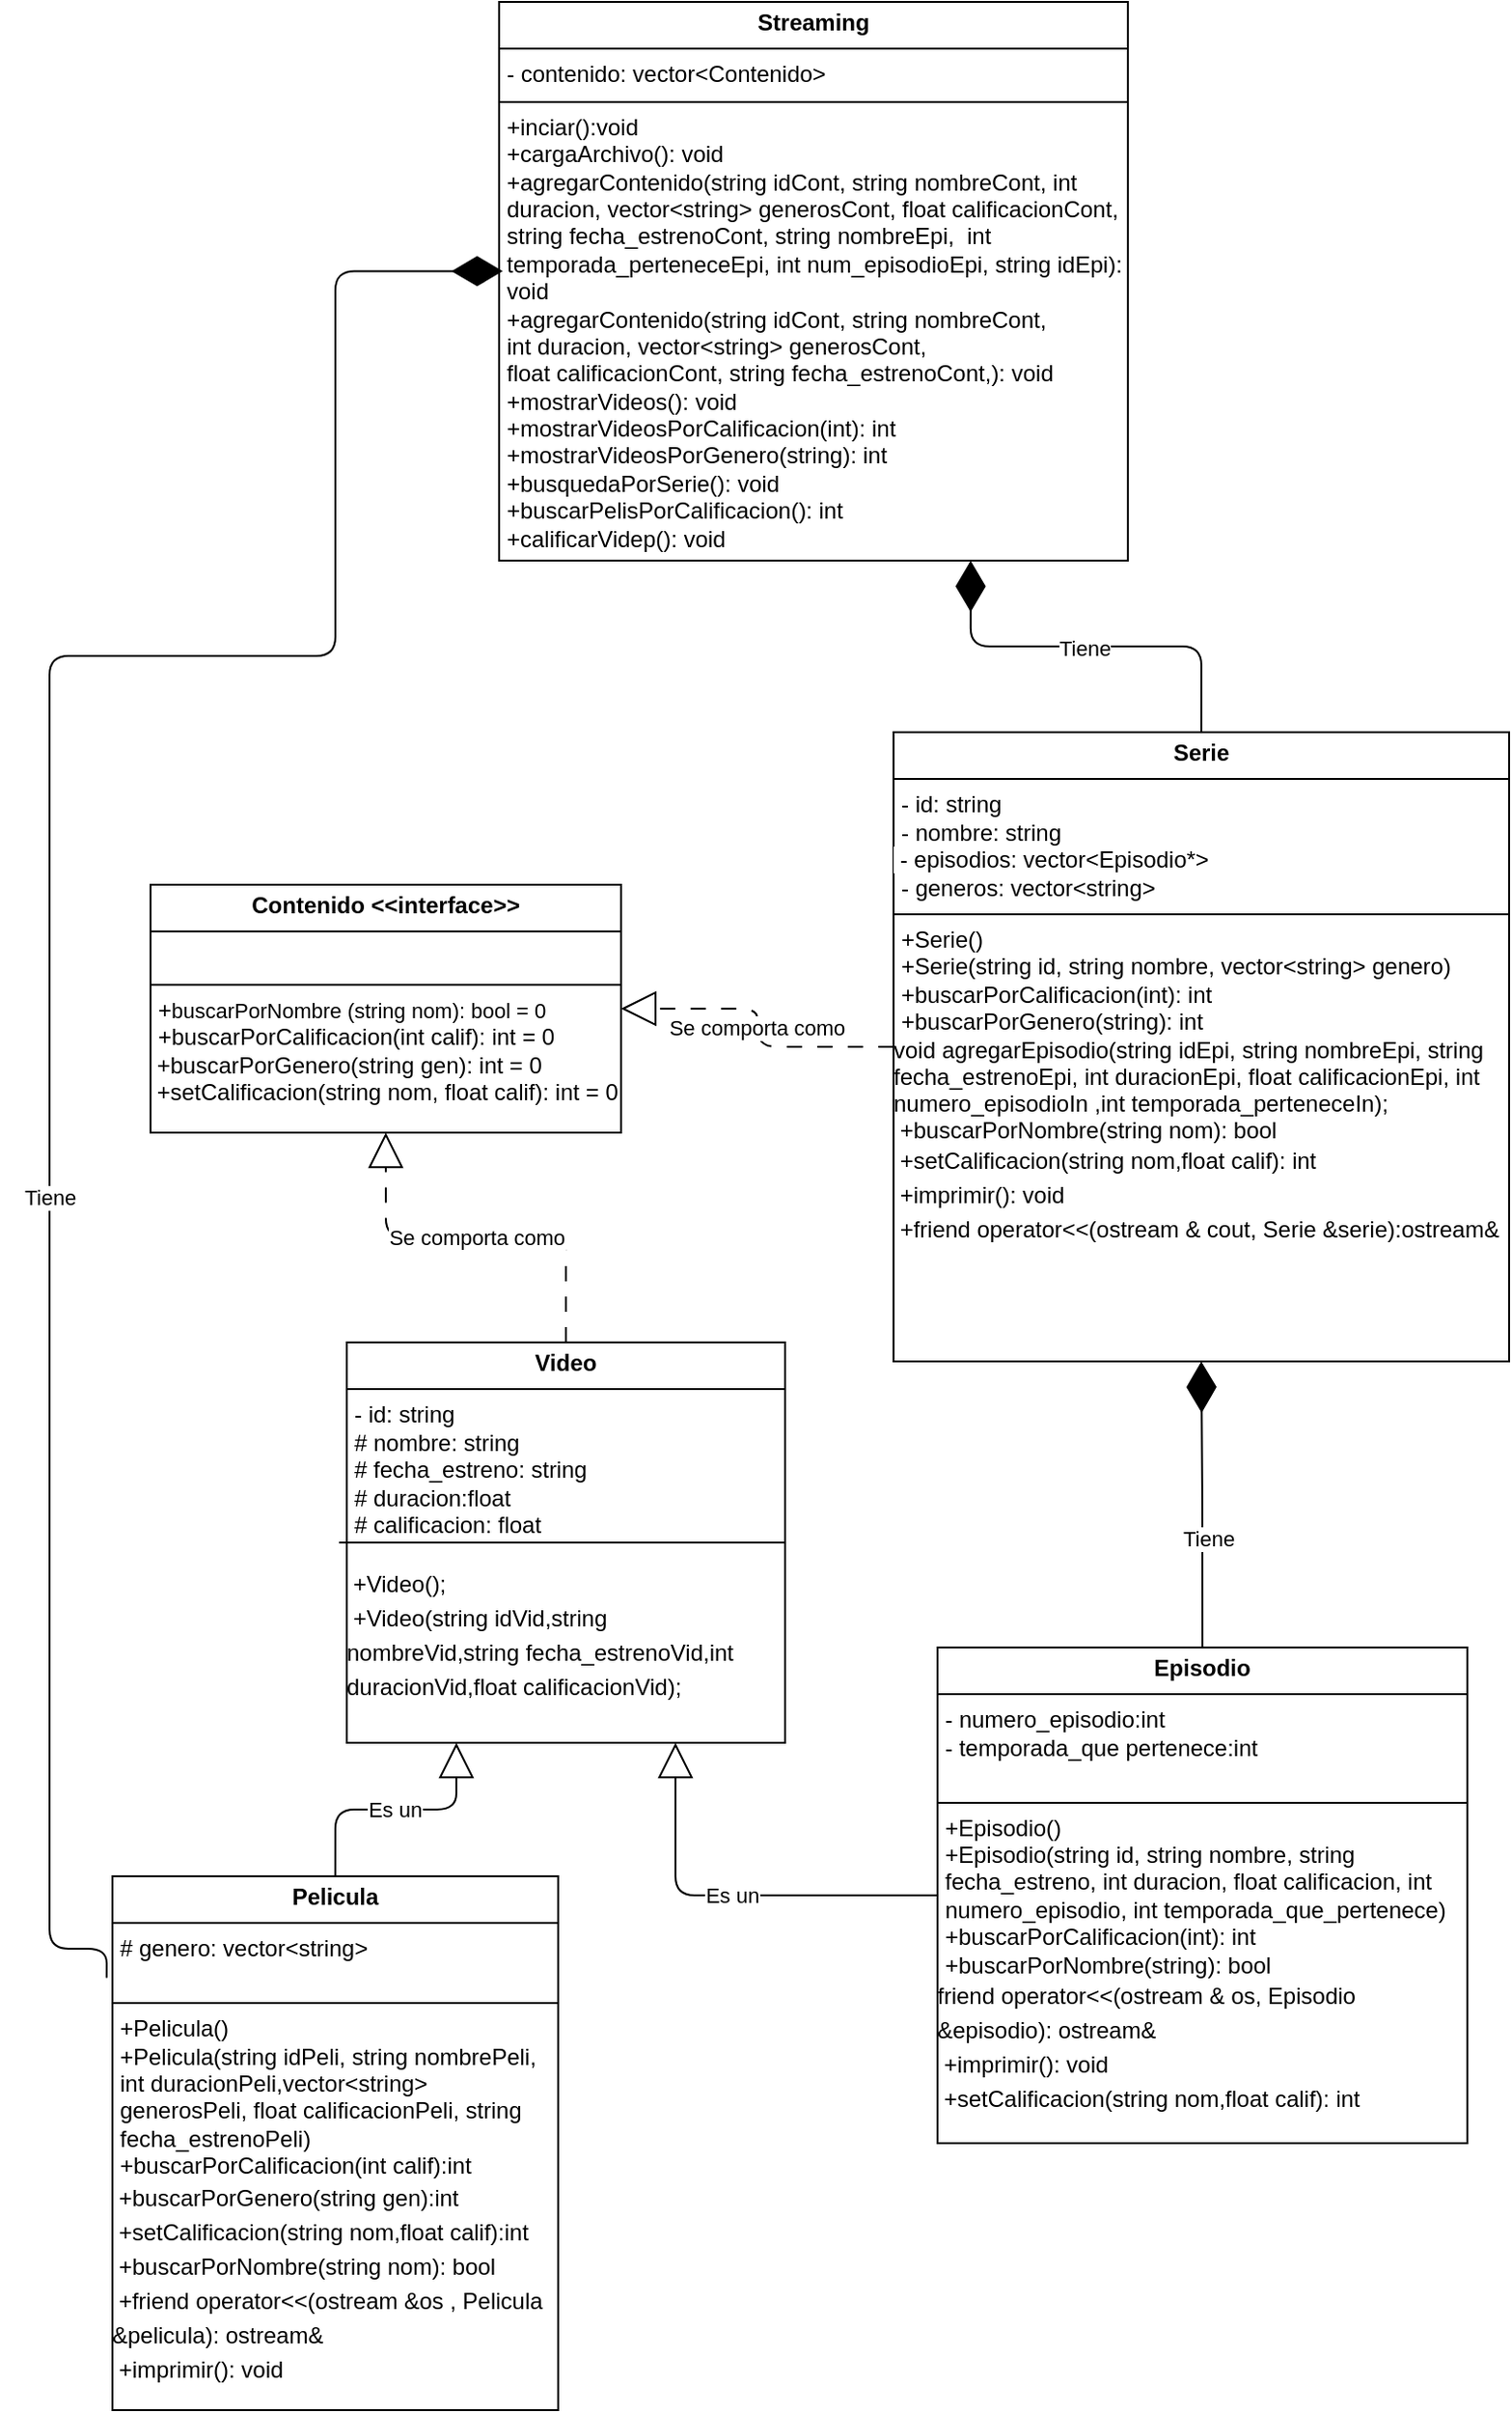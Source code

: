 <mxfile>
    <diagram id="llVbQPL0XXEiWHt-szTH" name="Page-1">
        <mxGraphModel dx="1829" dy="2380" grid="1" gridSize="10" guides="1" tooltips="1" connect="1" arrows="1" fold="1" page="1" pageScale="1" pageWidth="827" pageHeight="1169" math="0" shadow="0">
            <root>
                <mxCell id="0"/>
                <mxCell id="1" parent="0"/>
                <mxCell id="2" value="&lt;p style=&quot;margin:0px;margin-top:4px;text-align:center;&quot;&gt;&lt;b&gt;Streaming&lt;/b&gt;&lt;/p&gt;&lt;hr size=&quot;1&quot; style=&quot;border-style:solid;&quot;&gt;&lt;p style=&quot;margin:0px;margin-left:4px;&quot;&gt;- contenido: vector&amp;lt;Contenido&amp;gt;&lt;/p&gt;&lt;hr size=&quot;1&quot; style=&quot;border-style:solid;&quot;&gt;&lt;p style=&quot;margin:0px;margin-left:4px;&quot;&gt;+inciar():void&lt;/p&gt;&lt;p style=&quot;margin:0px;margin-left:4px;&quot;&gt;+cargaArchivo(): void&lt;/p&gt;&lt;p style=&quot;margin:0px;margin-left:4px;&quot;&gt;+agregarContenido(&lt;font&gt;&lt;span style=&quot;font-family: Arial; font-kerning: none; -webkit-text-stroke-color: rgb(67, 192, 160);&quot; class=&quot;s1&quot;&gt;string&lt;/span&gt;&lt;span style=&quot;font-family: Arial; font-kerning: none; -webkit-text-stroke-color: rgb(193, 193, 193);&quot; class=&quot;s2&quot;&gt; &lt;/span&gt;&lt;span style=&quot;font-family: Arial; -webkit-text-stroke-color: rgb(142, 213, 255); font-kerning: none;&quot; class=&quot;s3&quot;&gt;idCont&lt;/span&gt;&lt;span style=&quot;font-family: Arial; font-kerning: none; -webkit-text-stroke-color: rgb(193, 193, 193);&quot; class=&quot;s2&quot;&gt;, &lt;/span&gt;&lt;span style=&quot;font-family: Arial; font-kerning: none; -webkit-text-stroke-color: rgb(67, 192, 160);&quot; class=&quot;s1&quot;&gt;string&lt;/span&gt;&lt;span style=&quot;font-family: Arial; font-kerning: none; -webkit-text-stroke-color: rgb(193, 193, 193);&quot; class=&quot;s2&quot;&gt; &lt;/span&gt;&lt;span style=&quot;font-family: Arial; -webkit-text-stroke-color: rgb(142, 213, 255); font-kerning: none;&quot; class=&quot;s3&quot;&gt;nombreCont&lt;/span&gt;&lt;span style=&quot;font-family: Arial; font-kerning: none; -webkit-text-stroke-color: rgb(193, 193, 193);&quot; class=&quot;s2&quot;&gt;, &lt;/span&gt;&lt;span style=&quot;font-family: Arial; font-kerning: none; -webkit-text-stroke-color: rgb(72, 139, 206);&quot; class=&quot;s4&quot;&gt;int&lt;/span&gt;&lt;span style=&quot;font-family: Arial; font-kerning: none; -webkit-text-stroke-color: rgb(193, 193, 193);&quot; class=&quot;s2&quot;&gt; &lt;/span&gt;&lt;span style=&quot;font-family: Arial; -webkit-text-stroke-color: rgb(142, 213, 255); font-kerning: none;&quot; class=&quot;s3&quot;&gt;duracion&lt;/span&gt;&lt;span style=&quot;font-family: Arial; font-kerning: none; -webkit-text-stroke-color: rgb(193, 193, 193);&quot; class=&quot;s2&quot;&gt;, &lt;/span&gt;&lt;span style=&quot;font-family: Arial; font-kerning: none; -webkit-text-stroke-color: rgb(67, 192, 160);&quot; class=&quot;s1&quot;&gt;vector&lt;/span&gt;&lt;span style=&quot;font-family: Arial; font-kerning: none; -webkit-text-stroke-color: rgb(193, 193, 193);&quot; class=&quot;s2&quot;&gt;&amp;lt;&lt;/span&gt;&lt;span style=&quot;font-family: Arial; font-kerning: none; -webkit-text-stroke-color: rgb(67, 192, 160);&quot; class=&quot;s1&quot;&gt;string&lt;/span&gt;&lt;span style=&quot;font-family: Arial; font-kerning: none; -webkit-text-stroke-color: rgb(193, 193, 193);&quot; class=&quot;s2&quot;&gt;&amp;gt; &lt;/span&gt;&lt;span style=&quot;font-family: Arial; -webkit-text-stroke-color: rgb(142, 213, 255); font-kerning: none;&quot; class=&quot;s3&quot;&gt;generosCont&lt;/span&gt;&lt;span style=&quot;font-family: Arial; font-kerning: none; -webkit-text-stroke-color: rgb(193, 193, 193);&quot; class=&quot;s2&quot;&gt;, &lt;/span&gt;&lt;span style=&quot;font-family: Arial; font-kerning: none; -webkit-text-stroke-color: rgb(72, 139, 206);&quot; class=&quot;s4&quot;&gt;float&lt;/span&gt;&lt;span style=&quot;font-family: Arial; font-kerning: none; -webkit-text-stroke-color: rgb(193, 193, 193);&quot; class=&quot;s2&quot;&gt; &lt;/span&gt;&lt;span style=&quot;font-family: Arial; -webkit-text-stroke-color: rgb(142, 213, 255); font-kerning: none;&quot; class=&quot;s3&quot;&gt;calificacionCont&lt;/span&gt;&lt;span style=&quot;font-family: Arial; font-kerning: none; -webkit-text-stroke-color: rgb(193, 193, 193);&quot; class=&quot;s2&quot;&gt;, &lt;/span&gt;&lt;span style=&quot;font-family: Arial; font-kerning: none; -webkit-text-stroke-color: rgb(67, 192, 160);&quot; class=&quot;s1&quot;&gt;string&lt;/span&gt;&lt;span style=&quot;font-family: Arial; font-kerning: none; -webkit-text-stroke-color: rgb(193, 193, 193);&quot; class=&quot;s2&quot;&gt; &lt;/span&gt;&lt;span style=&quot;font-family: Arial; -webkit-text-stroke-color: rgb(142, 213, 255); font-kerning: none;&quot; class=&quot;s3&quot;&gt;fecha_estrenoCont&lt;/span&gt;&lt;span style=&quot;font-family: Arial; font-kerning: none; -webkit-text-stroke-color: rgb(193, 193, 193);&quot; class=&quot;s2&quot;&gt;, &lt;/span&gt;&lt;span style=&quot;font-family: Arial; font-kerning: none; -webkit-text-stroke-color: rgb(67, 192, 160);&quot; class=&quot;s1&quot;&gt;string&lt;/span&gt;&lt;span style=&quot;font-family: Arial; font-kerning: none; -webkit-text-stroke-color: rgb(193, 193, 193);&quot; class=&quot;s2&quot;&gt; &lt;/span&gt;&lt;span style=&quot;font-family: Arial; -webkit-text-stroke-color: rgb(142, 213, 255); font-kerning: none;&quot; class=&quot;s3&quot;&gt;nombreEpi&lt;/span&gt;&lt;span style=&quot;font-family: Arial; font-kerning: none; -webkit-text-stroke-color: rgb(193, 193, 193);&quot; class=&quot;s2&quot;&gt;,&lt;span class=&quot;Apple-converted-space&quot;&gt;&amp;nbsp; &lt;/span&gt;&lt;/span&gt;&lt;span style=&quot;font-family: Arial; font-kerning: none; -webkit-text-stroke-color: rgb(72, 139, 206);&quot; class=&quot;s4&quot;&gt;int&lt;/span&gt;&lt;span style=&quot;font-family: Arial; font-kerning: none; -webkit-text-stroke-color: rgb(193, 193, 193);&quot; class=&quot;s2&quot;&gt; &lt;/span&gt;&lt;span style=&quot;font-family: Arial; -webkit-text-stroke-color: rgb(142, 213, 255); font-kerning: none;&quot; class=&quot;s3&quot;&gt;temporada_perteneceEpi&lt;/span&gt;&lt;span style=&quot;font-family: Arial; font-kerning: none; -webkit-text-stroke-color: rgb(193, 193, 193);&quot; class=&quot;s2&quot;&gt;, &lt;/span&gt;&lt;span style=&quot;font-family: Arial; font-kerning: none; -webkit-text-stroke-color: rgb(72, 139, 206);&quot; class=&quot;s4&quot;&gt;int&lt;/span&gt;&lt;span style=&quot;font-family: Arial; font-kerning: none; -webkit-text-stroke-color: rgb(193, 193, 193);&quot; class=&quot;s2&quot;&gt; &lt;/span&gt;&lt;span style=&quot;font-family: Arial; -webkit-text-stroke-color: rgb(142, 213, 255); font-kerning: none;&quot; class=&quot;s3&quot;&gt;num_episodioEpi&lt;/span&gt;&lt;span style=&quot;font-family: Arial; font-kerning: none; -webkit-text-stroke-color: rgb(193, 193, 193);&quot; class=&quot;s2&quot;&gt;, &lt;/span&gt;&lt;span style=&quot;font-family: Arial; font-kerning: none; -webkit-text-stroke-color: rgb(67, 192, 160);&quot; class=&quot;s1&quot;&gt;string&lt;/span&gt;&lt;span style=&quot;font-family: Arial; font-kerning: none; -webkit-text-stroke-color: rgb(193, 193, 193);&quot; class=&quot;s2&quot;&gt; &lt;/span&gt;&lt;span style=&quot;font-family: Arial; -webkit-text-stroke-color: rgb(142, 213, 255); font-kerning: none;&quot; class=&quot;s3&quot;&gt;idEpi&lt;/span&gt;&lt;/font&gt;&lt;span style=&quot;background-color: transparent; color: light-dark(rgb(0, 0, 0), rgb(255, 255, 255));&quot;&gt;): void&lt;/span&gt;&lt;/p&gt;&lt;p style=&quot;margin:0px;margin-left:4px;&quot;&gt;+agregarContenido(&lt;span style=&quot;font-family: Arial; font-kerning: none; -webkit-text-stroke-color: rgb(67, 192, 160);&quot; class=&quot;s1&quot;&gt;string&lt;/span&gt;&lt;span style=&quot;font-family: Arial; font-kerning: none; -webkit-text-stroke-color: rgb(193, 193, 193);&quot; class=&quot;s2&quot;&gt;&amp;nbsp;&lt;/span&gt;&lt;span style=&quot;font-family: Arial; -webkit-text-stroke-color: rgb(142, 213, 255); font-kerning: none;&quot; class=&quot;s3&quot;&gt;idCont&lt;/span&gt;&lt;span style=&quot;font-family: Arial; font-kerning: none; -webkit-text-stroke-color: rgb(193, 193, 193);&quot; class=&quot;s2&quot;&gt;,&amp;nbsp;&lt;/span&gt;&lt;span style=&quot;font-family: Arial; font-kerning: none; -webkit-text-stroke-color: rgb(67, 192, 160);&quot; class=&quot;s1&quot;&gt;string&lt;/span&gt;&lt;span style=&quot;font-family: Arial; font-kerning: none; -webkit-text-stroke-color: rgb(193, 193, 193);&quot; class=&quot;s2&quot;&gt;&amp;nbsp;&lt;/span&gt;&lt;span style=&quot;font-family: Arial; -webkit-text-stroke-color: rgb(142, 213, 255); font-kerning: none;&quot; class=&quot;s3&quot;&gt;nombreCont&lt;/span&gt;&lt;span style=&quot;font-family: Arial; font-kerning: none; -webkit-text-stroke-color: rgb(193, 193, 193);&quot; class=&quot;s2&quot;&gt;,&amp;nbsp;&lt;/span&gt;&lt;/p&gt;&lt;p style=&quot;margin:0px;margin-left:4px;&quot;&gt;&lt;span style=&quot;font-family: Arial; font-kerning: none; -webkit-text-stroke-color: rgb(72, 139, 206);&quot; class=&quot;s4&quot;&gt;int&lt;/span&gt;&lt;span style=&quot;font-family: Arial; font-kerning: none; -webkit-text-stroke-color: rgb(193, 193, 193);&quot; class=&quot;s2&quot;&gt;&amp;nbsp;&lt;/span&gt;&lt;span style=&quot;font-family: Arial; -webkit-text-stroke-color: rgb(142, 213, 255); font-kerning: none;&quot; class=&quot;s3&quot;&gt;duracion&lt;/span&gt;&lt;span style=&quot;font-family: Arial; font-kerning: none; -webkit-text-stroke-color: rgb(193, 193, 193);&quot; class=&quot;s2&quot;&gt;,&amp;nbsp;&lt;/span&gt;&lt;span style=&quot;font-family: Arial; font-kerning: none; -webkit-text-stroke-color: rgb(67, 192, 160);&quot; class=&quot;s1&quot;&gt;vector&lt;/span&gt;&lt;span style=&quot;font-family: Arial; font-kerning: none; -webkit-text-stroke-color: rgb(193, 193, 193);&quot; class=&quot;s2&quot;&gt;&amp;lt;&lt;/span&gt;&lt;span style=&quot;font-family: Arial; font-kerning: none; -webkit-text-stroke-color: rgb(67, 192, 160);&quot; class=&quot;s1&quot;&gt;string&lt;/span&gt;&lt;span style=&quot;font-family: Arial; font-kerning: none; -webkit-text-stroke-color: rgb(193, 193, 193);&quot; class=&quot;s2&quot;&gt;&amp;gt;&amp;nbsp;&lt;/span&gt;&lt;span style=&quot;font-family: Arial; -webkit-text-stroke-color: rgb(142, 213, 255); font-kerning: none;&quot; class=&quot;s3&quot;&gt;generosCont&lt;/span&gt;&lt;span style=&quot;font-family: Arial; font-kerning: none; -webkit-text-stroke-color: rgb(193, 193, 193);&quot; class=&quot;s2&quot;&gt;,&amp;nbsp;&lt;/span&gt;&lt;/p&gt;&lt;p style=&quot;margin:0px;margin-left:4px;&quot;&gt;&lt;span style=&quot;font-family: Arial; font-kerning: none; -webkit-text-stroke-color: rgb(72, 139, 206);&quot; class=&quot;s4&quot;&gt;float&lt;/span&gt;&lt;span style=&quot;font-family: Arial; font-kerning: none; -webkit-text-stroke-color: rgb(193, 193, 193);&quot; class=&quot;s2&quot;&gt;&amp;nbsp;&lt;/span&gt;&lt;span style=&quot;font-family: Arial; -webkit-text-stroke-color: rgb(142, 213, 255); font-kerning: none;&quot; class=&quot;s3&quot;&gt;calificacionCont&lt;/span&gt;&lt;span style=&quot;font-family: Arial; font-kerning: none; -webkit-text-stroke-color: rgb(193, 193, 193);&quot; class=&quot;s2&quot;&gt;,&amp;nbsp;&lt;/span&gt;&lt;span style=&quot;font-family: Arial; font-kerning: none; -webkit-text-stroke-color: rgb(67, 192, 160);&quot; class=&quot;s1&quot;&gt;string&lt;/span&gt;&lt;span style=&quot;font-family: Arial; font-kerning: none; -webkit-text-stroke-color: rgb(193, 193, 193);&quot; class=&quot;s2&quot;&gt;&amp;nbsp;&lt;/span&gt;&lt;span style=&quot;font-family: Arial; -webkit-text-stroke-color: rgb(142, 213, 255); font-kerning: none;&quot; class=&quot;s3&quot;&gt;fecha_estrenoCont&lt;/span&gt;&lt;span style=&quot;font-family: Arial; font-kerning: none; -webkit-text-stroke-color: rgb(193, 193, 193);&quot; class=&quot;s2&quot;&gt;,&lt;/span&gt;&lt;span style=&quot;background-color: transparent; color: light-dark(rgb(0, 0, 0), rgb(255, 255, 255));&quot;&gt;): void&lt;/span&gt;&lt;/p&gt;&lt;p style=&quot;margin:0px;margin-left:4px;&quot;&gt;+mostrarVideos(): void&lt;/p&gt;&lt;p style=&quot;margin:0px;margin-left:4px;&quot;&gt;+mostrarVideosPorCalificacion(int): int&amp;nbsp;&lt;/p&gt;&lt;p style=&quot;margin:0px;margin-left:4px;&quot;&gt;+mostrarVideosPorGenero(string): int&amp;nbsp;&lt;/p&gt;&lt;p style=&quot;margin:0px;margin-left:4px;&quot;&gt;+busquedaPorSerie(): void&lt;/p&gt;&lt;p style=&quot;margin:0px;margin-left:4px;&quot;&gt;+buscarPelisPorCalificacion(): int&lt;/p&gt;&lt;p style=&quot;margin:0px;margin-left:4px;&quot;&gt;&lt;span style=&quot;background-color: transparent; color: light-dark(rgb(0, 0, 0), rgb(255, 255, 255));&quot;&gt;+calificarVidep(): void&lt;/span&gt;&lt;/p&gt;" style="verticalAlign=top;align=left;overflow=fill;html=1;whiteSpace=wrap;" vertex="1" parent="1">
                    <mxGeometry x="262.91" y="-133" width="330" height="293" as="geometry"/>
                </mxCell>
                <mxCell id="3" value="&lt;p style=&quot;margin:0px;margin-top:4px;text-align:center;&quot;&gt;&lt;b style=&quot;background-color: light-dark(#ffffff, var(--ge-dark-color, #121212));&quot;&gt;Serie&lt;/b&gt;&lt;/p&gt;&lt;hr size=&quot;1&quot; style=&quot;border-style:solid;&quot;&gt;&lt;p style=&quot;margin: 0px 0px 0px 4px;&quot;&gt;&lt;span style=&quot;background-color: light-dark(#ffffff, var(--ge-dark-color, #121212));&quot;&gt;- id: string&lt;/span&gt;&lt;/p&gt;&lt;p style=&quot;margin: 0px 0px 0px 4px;&quot;&gt;&lt;span style=&quot;background-color: light-dark(#ffffff, var(--ge-dark-color, #121212));&quot;&gt;- nombre: string&lt;/span&gt;&lt;/p&gt;&lt;span style=&quot;background-color: light-dark(#ffffff, var(--ge-dark-color, #121212));&quot;&gt;&amp;nbsp;- episodios: vector&amp;lt;Episodio*&amp;gt;&lt;/span&gt;&lt;div&gt;&lt;p style=&quot;margin: 0px 0px 0px 4px;&quot;&gt;&lt;span style=&quot;background-color: light-dark(#ffffff, var(--ge-dark-color, #121212));&quot;&gt;- generos: vector&amp;lt;string&amp;gt;&lt;/span&gt;&lt;/p&gt;&lt;p style=&quot;margin: 0px 0px 0px 4px;&quot;&gt;&lt;span style=&quot;color: rgb(63, 63, 63); background-color: light-dark(#ffffff, var(--ge-dark-color, #121212));&quot;&gt;&lt;/span&gt;&lt;/p&gt;&lt;hr size=&quot;1&quot; style=&quot;border-style:solid;&quot;&gt;&lt;p style=&quot;margin:0px;margin-left:4px;&quot;&gt;&lt;span style=&quot;background-color: light-dark(#ffffff, var(--ge-dark-color, #121212));&quot;&gt;+Serie()&lt;/span&gt;&lt;/p&gt;&lt;p style=&quot;margin:0px;margin-left:4px;&quot;&gt;&lt;span style=&quot;background-color: light-dark(#ffffff, var(--ge-dark-color, #121212));&quot;&gt;+Serie(string id, string nombre, vector&amp;lt;string&amp;gt; genero)&lt;/span&gt;&lt;/p&gt;&lt;p style=&quot;margin:0px;margin-left:4px;&quot;&gt;&lt;span style=&quot;background-color: light-dark(#ffffff, var(--ge-dark-color, #121212));&quot;&gt;+buscarPor&lt;/span&gt;Calificacion(int): int&lt;/p&gt;&lt;p style=&quot;margin:0px;margin-left:4px;&quot;&gt;+buscarPorGenero(string): int&lt;/p&gt;&lt;p style=&quot;margin: 0px; font-variant-numeric: normal; font-variant-east-asian: normal; font-variant-alternates: normal; font-size-adjust: none; font-kerning: auto; font-optical-sizing: auto; font-feature-settings: normal; font-variation-settings: normal; font-variant-position: normal; font-variant-emoji: normal; font-stretch: normal; line-height: normal; -webkit-text-stroke-color: rgb(140, 211, 254);&quot; class=&quot;p1&quot;&gt;&lt;span style=&quot;font-kerning: none; -webkit-text-stroke-color: rgb(70, 137, 204);&quot; class=&quot;s1&quot;&gt;void&lt;/span&gt;&lt;span style=&quot;font-kerning: none; -webkit-text-stroke-color: rgb(193, 193, 193);&quot; class=&quot;s2&quot;&gt; &lt;/span&gt;&lt;span style=&quot;font-kerning: none; -webkit-text-stroke-color: rgb(212, 214, 154);&quot; class=&quot;s3&quot;&gt;agregarEpisodio&lt;/span&gt;&lt;span style=&quot;font-kerning: none; -webkit-text-stroke-color: rgb(193, 193, 193);&quot; class=&quot;s2&quot;&gt;(&lt;/span&gt;&lt;span style=&quot;font-kerning: none; -webkit-text-stroke-color: rgb(67, 192, 160);&quot; class=&quot;s4&quot;&gt;string&lt;/span&gt;&lt;span style=&quot;font-kerning: none; -webkit-text-stroke-color: rgb(193, 193, 193);&quot; class=&quot;s2&quot;&gt; &lt;/span&gt;&lt;span style=&quot;font-kerning: none;&quot; class=&quot;s5&quot;&gt;idEpi&lt;/span&gt;&lt;span style=&quot;font-kerning: none; -webkit-text-stroke-color: rgb(193, 193, 193);&quot; class=&quot;s2&quot;&gt;, &lt;/span&gt;&lt;span style=&quot;font-kerning: none; -webkit-text-stroke-color: rgb(67, 192, 160);&quot; class=&quot;s4&quot;&gt;string&lt;/span&gt;&lt;span style=&quot;font-kerning: none; -webkit-text-stroke-color: rgb(193, 193, 193);&quot; class=&quot;s2&quot;&gt; &lt;/span&gt;&lt;span style=&quot;font-kerning: none;&quot; class=&quot;s5&quot;&gt;nombreEpi&lt;/span&gt;&lt;span style=&quot;font-kerning: none; -webkit-text-stroke-color: rgb(193, 193, 193);&quot; class=&quot;s2&quot;&gt;, &lt;/span&gt;&lt;span style=&quot;font-kerning: none; -webkit-text-stroke-color: rgb(67, 192, 160);&quot; class=&quot;s4&quot;&gt;string&lt;/span&gt;&lt;span style=&quot;font-kerning: none; -webkit-text-stroke-color: rgb(193, 193, 193);&quot; class=&quot;s2&quot;&gt; &lt;/span&gt;&lt;span style=&quot;font-kerning: none;&quot; class=&quot;s5&quot;&gt;fecha_estrenoEpi&lt;/span&gt;&lt;span style=&quot;font-kerning: none; -webkit-text-stroke-color: rgb(193, 193, 193);&quot; class=&quot;s2&quot;&gt;, &lt;/span&gt;&lt;span style=&quot;font-kerning: none; -webkit-text-stroke-color: rgb(70, 137, 204);&quot; class=&quot;s1&quot;&gt;int&lt;/span&gt;&lt;span style=&quot;font-kerning: none; -webkit-text-stroke-color: rgb(193, 193, 193);&quot; class=&quot;s2&quot;&gt; &lt;/span&gt;&lt;span style=&quot;font-kerning: none;&quot; class=&quot;s5&quot;&gt;duracionEpi&lt;/span&gt;&lt;span style=&quot;font-kerning: none; -webkit-text-stroke-color: rgb(193, 193, 193);&quot; class=&quot;s2&quot;&gt;, &lt;/span&gt;&lt;span style=&quot;font-kerning: none; -webkit-text-stroke-color: rgb(70, 137, 204);&quot; class=&quot;s1&quot;&gt;float&lt;/span&gt;&lt;span style=&quot;font-kerning: none; -webkit-text-stroke-color: rgb(193, 193, 193);&quot; class=&quot;s2&quot;&gt; &lt;/span&gt;&lt;span style=&quot;font-kerning: none;&quot; class=&quot;s5&quot;&gt;calificacionEpi&lt;/span&gt;&lt;span style=&quot;font-kerning: none; -webkit-text-stroke-color: rgb(193, 193, 193);&quot; class=&quot;s2&quot;&gt;, &lt;/span&gt;&lt;span style=&quot;font-kerning: none; -webkit-text-stroke-color: rgb(70, 137, 204);&quot; class=&quot;s1&quot;&gt;int&lt;/span&gt;&lt;span style=&quot;font-kerning: none; -webkit-text-stroke-color: rgb(193, 193, 193);&quot; class=&quot;s2&quot;&gt; &lt;/span&gt;&lt;span style=&quot;font-kerning: none;&quot; class=&quot;s5&quot;&gt;numero_episodioIn&lt;/span&gt;&lt;span style=&quot;font-kerning: none; -webkit-text-stroke-color: rgb(193, 193, 193);&quot; class=&quot;s2&quot;&gt; ,&lt;/span&gt;&lt;span style=&quot;font-kerning: none; -webkit-text-stroke-color: rgb(70, 137, 204);&quot; class=&quot;s1&quot;&gt;int&lt;/span&gt;&lt;span style=&quot;font-kerning: none; -webkit-text-stroke-color: rgb(193, 193, 193);&quot; class=&quot;s2&quot;&gt; &lt;/span&gt;&lt;span style=&quot;font-kerning: none;&quot; class=&quot;s5&quot;&gt;temporada_perteneceIn&lt;/span&gt;&lt;span style=&quot;font-kerning: none; -webkit-text-stroke-color: rgb(193, 193, 193);&quot; class=&quot;s2&quot;&gt;);&lt;/span&gt;&lt;/p&gt;&lt;p style=&quot;margin: 0px; font-variant-numeric: normal; font-variant-east-asian: normal; font-variant-alternates: normal; font-size-adjust: none; font-kerning: auto; font-optical-sizing: auto; font-feature-settings: normal; font-variation-settings: normal; font-variant-position: normal; font-variant-emoji: normal; font-stretch: normal; line-height: normal; -webkit-text-stroke-color: rgb(140, 211, 254);&quot; class=&quot;p1&quot;&gt;&lt;span style=&quot;-webkit-text-stroke-color: rgb(71, 71, 71);&quot;&gt;&amp;nbsp;+buscarPorNombre(string nom): bool&lt;/span&gt;&lt;/p&gt;&lt;div style=&quot;line-height: 18px;&quot;&gt;&lt;div style=&quot;&quot;&gt;&amp;nbsp;+setCalificacion(string nom,float calif): int&lt;/div&gt;&lt;div style=&quot;&quot;&gt;&amp;nbsp;+imprimir(): void&lt;/div&gt;&lt;div style=&quot;&quot;&gt;&amp;nbsp;+friend operator&amp;lt;&amp;lt;(ostream &amp;amp; cout, Serie &amp;amp;serie):&lt;span style=&quot;background-color: transparent; color: light-dark(rgb(0, 0, 0), rgb(255, 255, 255));&quot;&gt;ostream&lt;/span&gt;&lt;span style=&quot;background-color: transparent; color: light-dark(rgb(0, 0, 0), rgb(255, 255, 255));&quot;&gt;&amp;amp;&lt;/span&gt;&lt;span style=&quot;background-color: transparent; color: light-dark(rgb(0, 0, 0), rgb(255, 255, 255));&quot;&gt;&amp;nbsp;&lt;/span&gt;&lt;/div&gt;&lt;/div&gt;&lt;/div&gt;" style="verticalAlign=top;align=left;overflow=fill;html=1;whiteSpace=wrap;" vertex="1" parent="1">
                    <mxGeometry x="469.91" y="250" width="323.09" height="330" as="geometry"/>
                </mxCell>
                <mxCell id="4" value="&lt;p style=&quot;margin:0px;margin-top:4px;text-align:center;&quot;&gt;&lt;b&gt;Pelicula&lt;/b&gt;&lt;/p&gt;&lt;hr size=&quot;1&quot; style=&quot;border-style:solid;&quot;&gt;&lt;p style=&quot;margin: 0px 0px 0px 4px;&quot;&gt;# genero: vector&amp;lt;string&amp;gt;&lt;/p&gt;&lt;div&gt;&lt;br&gt;&lt;/div&gt;&lt;hr size=&quot;1&quot; style=&quot;border-style:solid;&quot;&gt;&lt;p style=&quot;margin:0px;margin-left:4px;&quot;&gt;&lt;/p&gt;&lt;p style=&quot;margin:0px;margin-left:4px;&quot;&gt;+Pelicula()&lt;/p&gt;&lt;p style=&quot;margin:0px;margin-left:4px;&quot;&gt;+Pelicula(string idPeli, string nombrePeli, int duracionPeli,vector&amp;lt;string&amp;gt; generosPeli, float calificacionPeli, string fecha_estrenoPeli)&lt;/p&gt;&lt;p style=&quot;margin:0px;margin-left:4px;&quot;&gt;+buscarPorCalificacion(int calif):&lt;span style=&quot;background-color: transparent; color: light-dark(rgb(0, 0, 0), rgb(255, 255, 255));&quot;&gt;int&lt;/span&gt;&lt;span style=&quot;background-color: transparent; color: light-dark(rgb(0, 0, 0), rgb(255, 255, 255));&quot;&gt;&amp;nbsp;&lt;/span&gt;&lt;/p&gt;&lt;div style=&quot;line-height: 18px;&quot;&gt;&lt;div style=&quot;&quot;&gt;&amp;nbsp;+buscarPorGenero(string gen):&lt;span style=&quot;background-color: transparent; color: light-dark(rgb(0, 0, 0), rgb(255, 255, 255));&quot;&gt;int&lt;/span&gt;&lt;/div&gt;&lt;div style=&quot;&quot;&gt;&amp;nbsp;+setCalificacion(string nom,float calif):&lt;span style=&quot;background-color: transparent; color: light-dark(rgb(0, 0, 0), rgb(255, 255, 255));&quot;&gt;int&lt;/span&gt;&lt;span style=&quot;background-color: transparent; color: light-dark(rgb(0, 0, 0), rgb(255, 255, 255));&quot;&gt;&amp;nbsp;&lt;/span&gt;&lt;/div&gt;&lt;div style=&quot;&quot;&gt;&amp;nbsp;+buscarPorNombre(string nom):&lt;span style=&quot;background-color: transparent; color: light-dark(rgb(0, 0, 0), rgb(255, 255, 255));&quot;&gt;&amp;nbsp;bool&lt;/span&gt;&lt;/div&gt;&lt;div style=&quot;&quot;&gt;    &amp;nbsp;+friend&amp;nbsp;operator&amp;lt;&amp;lt;(ostream &amp;amp;os , Pelicula &amp;amp;pelicula):&amp;nbsp;&lt;span style=&quot;background-color: transparent; color: light-dark(rgb(0, 0, 0), rgb(255, 255, 255));&quot;&gt;ostream&lt;/span&gt;&lt;span style=&quot;background-color: transparent; color: light-dark(rgb(0, 0, 0), rgb(255, 255, 255));&quot;&gt;&amp;amp;&lt;/span&gt;&lt;/div&gt;&lt;div style=&quot;&quot;&gt;&lt;div style=&quot;line-height: 18px;&quot;&gt;&lt;div style=&quot;&quot;&gt;&amp;nbsp;+imprimir():&lt;span style=&quot;background-color: transparent; color: light-dark(rgb(0, 0, 0), rgb(255, 255, 255));&quot;&gt;&amp;nbsp;void&lt;/span&gt;&lt;/div&gt;&lt;div style=&quot;color: rgb(204, 204, 204); font-family: Menlo, Monaco, &amp;quot;Courier New&amp;quot;, monospace; white-space: pre; background-color: rgb(31, 31, 31);&quot;&gt;&lt;/div&gt;&lt;/div&gt;&lt;/div&gt;&lt;div style=&quot;color: rgb(204, 204, 204); font-family: Menlo, Monaco, &amp;quot;Courier New&amp;quot;, monospace; white-space: pre; background-color: rgb(31, 31, 31);&quot;&gt;&lt;/div&gt;&lt;/div&gt;" style="verticalAlign=top;align=left;overflow=fill;html=1;whiteSpace=wrap;" vertex="1" parent="1">
                    <mxGeometry x="60" y="850" width="233.91" height="280" as="geometry"/>
                </mxCell>
                <mxCell id="5" value="&lt;p style=&quot;margin: 4px 0px 0px; text-align: center;&quot;&gt;&lt;b&gt;Episodio&lt;/b&gt;&lt;/p&gt;&lt;hr size=&quot;1&quot; style=&quot;border-style:solid;&quot;&gt;&lt;p style=&quot;margin:0px;margin-left:4px;&quot;&gt;&lt;span style=&quot;background-color: transparent;&quot;&gt;- numero_episodio:int&lt;/span&gt;&lt;/p&gt;&lt;p style=&quot;margin:0px;margin-left:4px;&quot;&gt;- temporada_que pertenece:int&lt;/p&gt;&lt;p style=&quot;margin: 0px 0px 0px 4px;&quot;&gt;&lt;br&gt;&lt;/p&gt;&lt;hr size=&quot;1&quot; style=&quot;border-style:solid;&quot;&gt;&lt;p style=&quot;margin:0px;margin-left:4px;&quot;&gt;+Episodio()&lt;/p&gt;&lt;p style=&quot;margin:0px;margin-left:4px;&quot;&gt;+Episodio(string id, string nombre, string fecha_estreno, int duracion, float calificacion, int numero_episodio, int temporada_que_pertenece)&lt;/p&gt;&lt;p style=&quot;margin:0px;margin-left:4px;&quot;&gt;+buscarPorCalificacion(int): int&lt;/p&gt;&lt;p style=&quot;margin:0px;margin-left:4px;&quot;&gt;+buscarPorNombre(string):&lt;span style=&quot;background-color: transparent; color: light-dark(rgb(0, 0, 0), rgb(255, 255, 255));&quot;&gt;&amp;nbsp;bool&lt;/span&gt;&lt;/p&gt;&lt;div style=&quot;line-height: 18px;&quot;&gt;&lt;div style=&quot;&quot;&gt;    friend operator&amp;lt;&amp;lt;(ostream &amp;amp; os, Episodio &amp;amp;episodio):&amp;nbsp;&lt;span style=&quot;background-color: transparent; color: light-dark(rgb(0, 0, 0), rgb(255, 255, 255));&quot;&gt;ostream&amp;amp;&lt;/span&gt;&lt;/div&gt;&lt;div style=&quot;&quot;&gt;&amp;nbsp;+imprimir():&lt;span style=&quot;background-color: transparent; color: light-dark(rgb(0, 0, 0), rgb(255, 255, 255));&quot;&gt;&amp;nbsp;void&lt;/span&gt;&lt;/div&gt;&lt;div style=&quot;&quot;&gt;&amp;nbsp;+setCalificacion(string nom,float calif):&lt;span style=&quot;background-color: transparent; color: light-dark(rgb(0, 0, 0), rgb(255, 255, 255));&quot;&gt;&amp;nbsp;int&lt;/span&gt;&lt;/div&gt;&lt;/div&gt;" style="verticalAlign=top;align=left;overflow=fill;html=1;whiteSpace=wrap;" vertex="1" parent="1">
                    <mxGeometry x="493" y="730" width="278.09" height="260" as="geometry"/>
                </mxCell>
                <mxCell id="6" value="" style="endArrow=diamondThin;endFill=1;endSize=24;html=1;entryX=0.006;entryY=0.482;entryDx=0;entryDy=0;exitX=-0.013;exitY=0.19;exitDx=0;exitDy=0;edgeStyle=orthogonalEdgeStyle;exitPerimeter=0;fontFamily=Helvetica;entryPerimeter=0;" edge="1" parent="1" source="4" target="2">
                    <mxGeometry width="160" relative="1" as="geometry">
                        <mxPoint x="-8.915" y="710.98" as="sourcePoint"/>
                        <mxPoint x="262.91" y="210" as="targetPoint"/>
                        <Array as="points">
                            <mxPoint x="27" y="888"/>
                            <mxPoint x="27" y="210"/>
                            <mxPoint x="177" y="210"/>
                            <mxPoint x="177" y="8"/>
                        </Array>
                    </mxGeometry>
                </mxCell>
                <mxCell id="7" value="Tiene" style="edgeLabel;html=1;align=center;verticalAlign=middle;resizable=0;points=[];" connectable="0" vertex="1" parent="6">
                    <mxGeometry x="-0.245" relative="1" as="geometry">
                        <mxPoint as="offset"/>
                    </mxGeometry>
                </mxCell>
                <mxCell id="8" value="" style="endArrow=diamondThin;endFill=1;endSize=24;html=1;entryX=0.75;entryY=1;entryDx=0;entryDy=0;exitX=0.5;exitY=0;exitDx=0;exitDy=0;edgeStyle=orthogonalEdgeStyle;" edge="1" parent="1" source="3" target="2">
                    <mxGeometry width="160" relative="1" as="geometry">
                        <mxPoint x="274.91" y="400" as="sourcePoint"/>
                        <mxPoint x="355.91" y="160" as="targetPoint"/>
                    </mxGeometry>
                </mxCell>
                <mxCell id="9" value="Tiene" style="edgeLabel;html=1;align=center;verticalAlign=middle;resizable=0;points=[];" connectable="0" vertex="1" parent="8">
                    <mxGeometry x="0.014" y="1" relative="1" as="geometry">
                        <mxPoint as="offset"/>
                    </mxGeometry>
                </mxCell>
                <mxCell id="10" value="" style="endArrow=diamondThin;endFill=1;endSize=24;html=1;entryX=0.5;entryY=1;entryDx=0;entryDy=0;exitX=0.5;exitY=0;exitDx=0;exitDy=0;edgeStyle=orthogonalEdgeStyle;" edge="1" parent="1" source="5" target="3">
                    <mxGeometry width="160" relative="1" as="geometry">
                        <mxPoint x="332.91" y="730" as="sourcePoint"/>
                        <mxPoint x="652.91" y="570" as="targetPoint"/>
                    </mxGeometry>
                </mxCell>
                <mxCell id="11" value="Tiene" style="edgeLabel;html=1;align=center;verticalAlign=middle;resizable=0;points=[];" connectable="0" vertex="1" parent="10">
                    <mxGeometry x="-0.239" y="-3" relative="1" as="geometry">
                        <mxPoint as="offset"/>
                    </mxGeometry>
                </mxCell>
                <mxCell id="12" value="&lt;p style=&quot;margin:0px;margin-top:4px;text-align:center;&quot;&gt;&lt;b&gt;Video&lt;/b&gt;&lt;/p&gt;&lt;hr size=&quot;1&quot; style=&quot;border-style:solid;&quot;&gt;&lt;p style=&quot;margin:0px;margin-left:4px;&quot;&gt;&lt;/p&gt;&lt;p style=&quot;margin: 0px 0px 0px 4px;&quot;&gt;- id: string&lt;/p&gt;&lt;p style=&quot;margin: 0px 0px 0px 4px;&quot;&gt;# nombre: string&lt;/p&gt;&lt;p style=&quot;margin: 0px 0px 0px 4px;&quot;&gt;&lt;span&gt;&lt;font style=&quot;color: light-dark(rgb(0, 0, 0), rgb(255, 255, 255));&quot;&gt;# fecha_estreno: string&lt;/font&gt;&lt;/span&gt;&lt;/p&gt;&lt;p style=&quot;margin: 0px 0px 0px 4px;&quot;&gt;&lt;span style=&quot;color: rgb(63, 63, 63);&quot;&gt;&lt;font style=&quot;color: light-dark(rgb(0, 0, 0), rgb(255, 255, 255));&quot;&gt;# duracion:float&lt;/font&gt;&lt;/span&gt;&lt;/p&gt;&lt;p style=&quot;margin: 0px 0px 0px 4px;&quot;&gt;&lt;span style=&quot;background-color: transparent;&quot;&gt;# calificacion: float&lt;/span&gt;&lt;/p&gt;&lt;div&gt;&lt;br&gt;&lt;/div&gt;&lt;div&gt;&lt;div style=&quot;line-height: 18px;&quot;&gt;&lt;div style=&quot;&quot;&gt;&amp;nbsp;+Video();&lt;/div&gt;&lt;div style=&quot;&quot;&gt;&amp;nbsp;+Video(string idVid,string nombreVid,string fecha_estrenoVid,int duracionVid,float calificacionVid);&lt;br&gt;&lt;/div&gt;&lt;/div&gt;&lt;/div&gt;" style="verticalAlign=top;align=left;overflow=fill;html=1;whiteSpace=wrap;" vertex="1" parent="1">
                    <mxGeometry x="183" y="570" width="230" height="210" as="geometry"/>
                </mxCell>
                <mxCell id="13" value="Es un" style="endArrow=block;endSize=16;endFill=0;html=1;exitX=0.5;exitY=0;exitDx=0;exitDy=0;entryX=0.25;entryY=1;entryDx=0;entryDy=0;edgeStyle=orthogonalEdgeStyle;" edge="1" parent="1" source="4" target="12">
                    <mxGeometry x="-0.002" width="160" relative="1" as="geometry">
                        <mxPoint x="342.91" y="460" as="sourcePoint"/>
                        <mxPoint x="502.91" y="460" as="targetPoint"/>
                        <mxPoint as="offset"/>
                    </mxGeometry>
                </mxCell>
                <mxCell id="14" value="Es un" style="endArrow=block;endSize=16;endFill=0;html=1;exitX=0;exitY=0.5;exitDx=0;exitDy=0;entryX=0.75;entryY=1;entryDx=0;entryDy=0;edgeStyle=orthogonalEdgeStyle;" edge="1" parent="1" source="5" target="12">
                    <mxGeometry x="-0.001" width="160" relative="1" as="geometry">
                        <mxPoint x="175.91" y="630" as="sourcePoint"/>
                        <mxPoint x="297.91" y="530" as="targetPoint"/>
                        <mxPoint as="offset"/>
                    </mxGeometry>
                </mxCell>
                <mxCell id="15" value="" style="line;strokeWidth=1;fillColor=none;align=left;verticalAlign=middle;spacingTop=-1;spacingLeft=3;spacingRight=3;rotatable=0;labelPosition=right;points=[];portConstraint=eastwest;strokeColor=inherit;" vertex="1" parent="1">
                    <mxGeometry x="178.91" y="671" width="234.09" height="8" as="geometry"/>
                </mxCell>
                <mxCell id="16" value="&lt;p style=&quot;margin:0px;margin-top:4px;text-align:center;&quot;&gt;&lt;b&gt;Contenido &amp;lt;&amp;lt;interface&amp;gt;&amp;gt;&lt;/b&gt;&lt;/p&gt;&lt;hr size=&quot;1&quot; style=&quot;border-style:solid;&quot;&gt;&lt;p style=&quot;margin: 0px 0px 0px 4px;&quot;&gt;&lt;br&gt;&lt;/p&gt;&lt;hr size=&quot;1&quot; style=&quot;border-style:solid;&quot;&gt;&lt;p style=&quot;margin:0px;margin-left:4px;&quot;&gt;&lt;span style=&quot;background-color: transparent; color: light-dark(rgb(0, 0, 0), rgb(255, 255, 255));&quot;&gt;&lt;/span&gt;&lt;/p&gt;&lt;p style=&quot;margin: 0px 0px 0px 4px;&quot;&gt;&lt;span style=&quot;background-color: light-dark(#ffffff, var(--ge-dark-color, #121212));&quot;&gt;+&lt;span style=&quot;font-size: 11px; text-align: center; text-wrap-mode: nowrap; color: light-dark(rgb(0, 0, 0), rgb(255, 255, 255));&quot;&gt;buscarPorNombre (string nom): bool = 0&lt;/span&gt;&lt;/span&gt;&lt;/p&gt;&lt;p style=&quot;margin:0px;margin-left:4px;&quot;&gt;&lt;span style=&quot;background-color: transparent; color: light-dark(rgb(0, 0, 0), rgb(255, 255, 255));&quot;&gt;+buscarPorCalificacion(int calif): int = 0&lt;/span&gt;&lt;/p&gt;&lt;div&gt;&amp;nbsp;+buscarPorGenero(string gen): int = 0&lt;/div&gt;&lt;div&gt;&amp;nbsp;+setCalificacion(string nom, float calif): int = 0&lt;/div&gt;&lt;div&gt;&lt;br&gt;&lt;/div&gt;" style="verticalAlign=top;align=left;overflow=fill;html=1;whiteSpace=wrap;" vertex="1" parent="1">
                    <mxGeometry x="80" y="330" width="246.91" height="130" as="geometry"/>
                </mxCell>
                <mxCell id="17" value="Se comporta como" style="endArrow=block;endSize=16;endFill=0;html=1;exitX=0;exitY=0.5;exitDx=0;exitDy=0;edgeStyle=orthogonalEdgeStyle;dashed=1;dashPattern=8 8;" edge="1" parent="1" source="3" target="16">
                    <mxGeometry x="-0.001" width="160" relative="1" as="geometry">
                        <mxPoint x="428" y="579.5" as="sourcePoint"/>
                        <mxPoint x="303" y="524.5" as="targetPoint"/>
                        <mxPoint as="offset"/>
                    </mxGeometry>
                </mxCell>
                <mxCell id="18" value="Se comporta como" style="endArrow=block;endSize=16;endFill=0;html=1;exitX=0.5;exitY=0;exitDx=0;exitDy=0;edgeStyle=orthogonalEdgeStyle;dashed=1;dashPattern=8 8;entryX=0.5;entryY=1;entryDx=0;entryDy=0;" edge="1" parent="1" source="12" target="16">
                    <mxGeometry x="-0.001" width="160" relative="1" as="geometry">
                        <mxPoint x="480" y="460" as="sourcePoint"/>
                        <mxPoint x="361" y="459" as="targetPoint"/>
                        <mxPoint as="offset"/>
                    </mxGeometry>
                </mxCell>
            </root>
        </mxGraphModel>
    </diagram>
</mxfile>